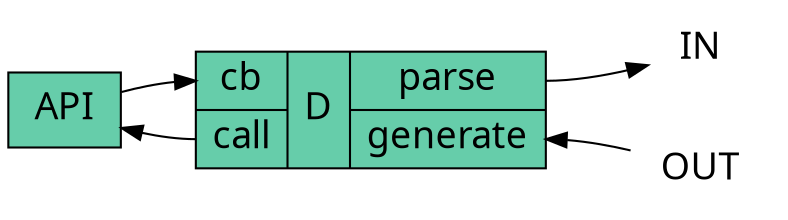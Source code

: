 digraph G2 {
   graph [rankdir = LR,
          imagepath="."];
          node[fontname="Liberation", fontsize=18];

   API[label="API", shape = "record", fillcolor = aquamarine3, style = filled];
   D[label="D", shape = "record", label = "{ { <cb>cb|<call>call} |    D    | { <parse>parse|<generate>generate} }", fillcolor = aquamarine3 , style = filled];

   INBOUND[ color="white" ,label="IN"  , image="trading_inout_queue.png"];
   OUTBOUND[color="white" ,label="OUT" , image="trading_inout_queue.png"];

   API -> D:cb [ fontsize = 24];
   API -> D:call [ dir      = back];

   D:generate   -> OUTBOUND [ fontname = "Liberation", dir = back];
   D:parse      -> INBOUND [  fontname = "Liberation"];
}